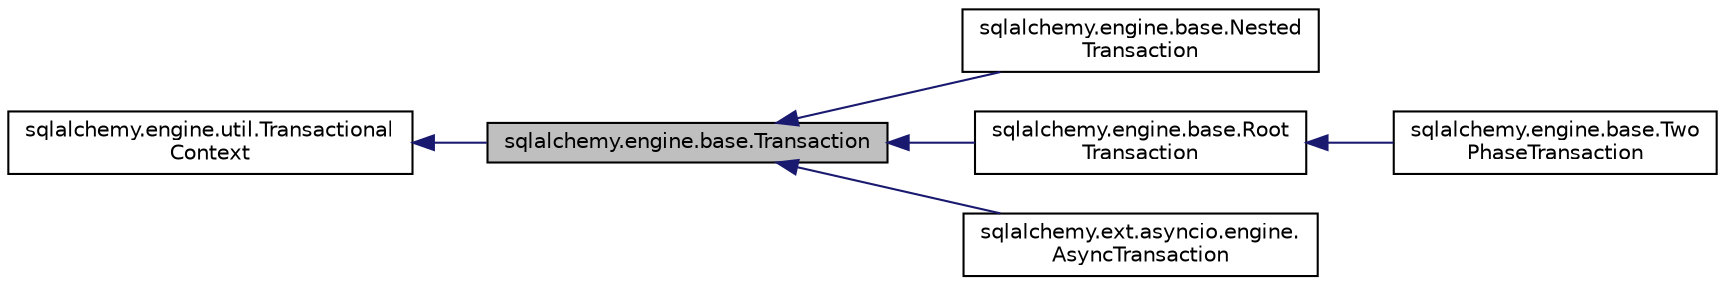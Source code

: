 digraph "sqlalchemy.engine.base.Transaction"
{
 // LATEX_PDF_SIZE
  edge [fontname="Helvetica",fontsize="10",labelfontname="Helvetica",labelfontsize="10"];
  node [fontname="Helvetica",fontsize="10",shape=record];
  rankdir="LR";
  Node1 [label="sqlalchemy.engine.base.Transaction",height=0.2,width=0.4,color="black", fillcolor="grey75", style="filled", fontcolor="black",tooltip=" "];
  Node2 -> Node1 [dir="back",color="midnightblue",fontsize="10",style="solid",fontname="Helvetica"];
  Node2 [label="sqlalchemy.engine.util.Transactional\lContext",height=0.2,width=0.4,color="black", fillcolor="white", style="filled",URL="$classsqlalchemy_1_1engine_1_1util_1_1TransactionalContext.html",tooltip=" "];
  Node1 -> Node3 [dir="back",color="midnightblue",fontsize="10",style="solid",fontname="Helvetica"];
  Node3 [label="sqlalchemy.engine.base.Nested\lTransaction",height=0.2,width=0.4,color="black", fillcolor="white", style="filled",URL="$classsqlalchemy_1_1engine_1_1base_1_1NestedTransaction.html",tooltip=" "];
  Node1 -> Node4 [dir="back",color="midnightblue",fontsize="10",style="solid",fontname="Helvetica"];
  Node4 [label="sqlalchemy.engine.base.Root\lTransaction",height=0.2,width=0.4,color="black", fillcolor="white", style="filled",URL="$classsqlalchemy_1_1engine_1_1base_1_1RootTransaction.html",tooltip=" "];
  Node4 -> Node5 [dir="back",color="midnightblue",fontsize="10",style="solid",fontname="Helvetica"];
  Node5 [label="sqlalchemy.engine.base.Two\lPhaseTransaction",height=0.2,width=0.4,color="black", fillcolor="white", style="filled",URL="$classsqlalchemy_1_1engine_1_1base_1_1TwoPhaseTransaction.html",tooltip=" "];
  Node1 -> Node6 [dir="back",color="midnightblue",fontsize="10",style="solid",fontname="Helvetica"];
  Node6 [label="sqlalchemy.ext.asyncio.engine.\lAsyncTransaction",height=0.2,width=0.4,color="black", fillcolor="white", style="filled",URL="$classsqlalchemy_1_1ext_1_1asyncio_1_1engine_1_1AsyncTransaction.html",tooltip=" "];
}
